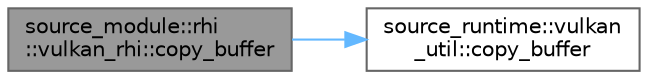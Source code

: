 digraph "source_module::rhi::vulkan_rhi::copy_buffer"
{
 // LATEX_PDF_SIZE
  bgcolor="transparent";
  edge [fontname=Helvetica,fontsize=10,labelfontname=Helvetica,labelfontsize=10];
  node [fontname=Helvetica,fontsize=10,shape=box,height=0.2,width=0.4];
  rankdir="LR";
  Node1 [id="Node000001",label="source_module::rhi\l::vulkan_rhi::copy_buffer",height=0.2,width=0.4,color="gray40", fillcolor="grey60", style="filled", fontcolor="black",tooltip=" "];
  Node1 -> Node2 [id="edge2_Node000001_Node000002",color="steelblue1",style="solid",tooltip=" "];
  Node2 [id="Node000002",label="source_runtime::vulkan\l_util::copy_buffer",height=0.2,width=0.4,color="grey40", fillcolor="white", style="filled",URL="$classsource__runtime_1_1vulkan__util.html#a3c42111478731f2b9081ea8ad9443edf",tooltip=" "];
}
